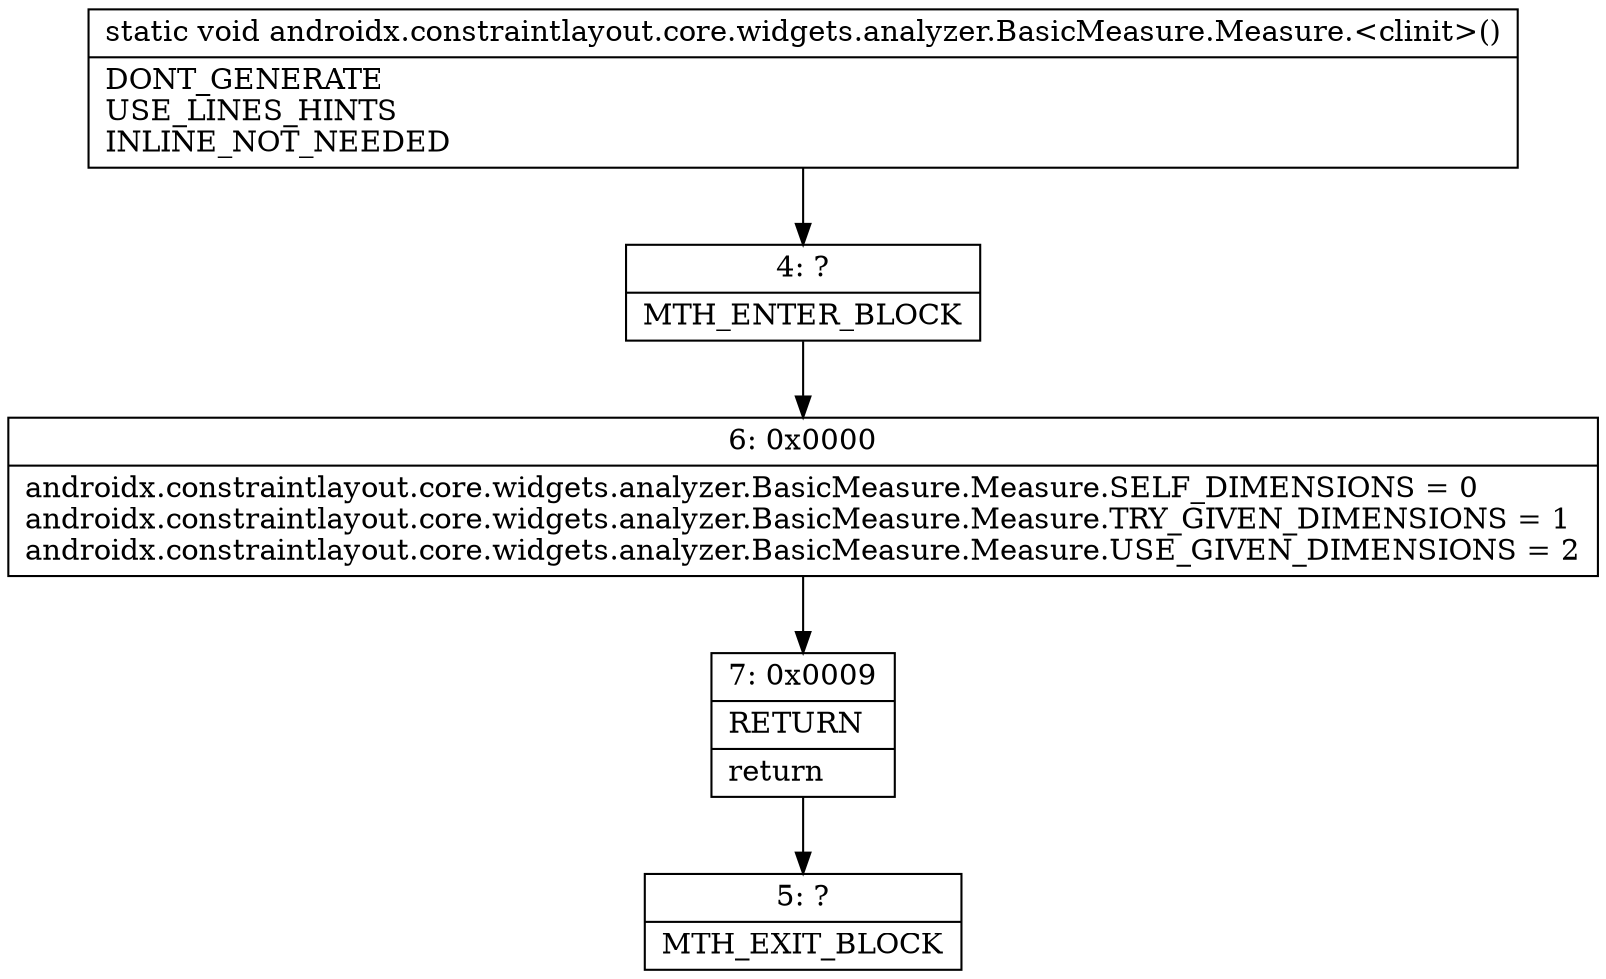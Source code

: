 digraph "CFG forandroidx.constraintlayout.core.widgets.analyzer.BasicMeasure.Measure.\<clinit\>()V" {
Node_4 [shape=record,label="{4\:\ ?|MTH_ENTER_BLOCK\l}"];
Node_6 [shape=record,label="{6\:\ 0x0000|androidx.constraintlayout.core.widgets.analyzer.BasicMeasure.Measure.SELF_DIMENSIONS = 0\landroidx.constraintlayout.core.widgets.analyzer.BasicMeasure.Measure.TRY_GIVEN_DIMENSIONS = 1\landroidx.constraintlayout.core.widgets.analyzer.BasicMeasure.Measure.USE_GIVEN_DIMENSIONS = 2\l}"];
Node_7 [shape=record,label="{7\:\ 0x0009|RETURN\l|return\l}"];
Node_5 [shape=record,label="{5\:\ ?|MTH_EXIT_BLOCK\l}"];
MethodNode[shape=record,label="{static void androidx.constraintlayout.core.widgets.analyzer.BasicMeasure.Measure.\<clinit\>()  | DONT_GENERATE\lUSE_LINES_HINTS\lINLINE_NOT_NEEDED\l}"];
MethodNode -> Node_4;Node_4 -> Node_6;
Node_6 -> Node_7;
Node_7 -> Node_5;
}

